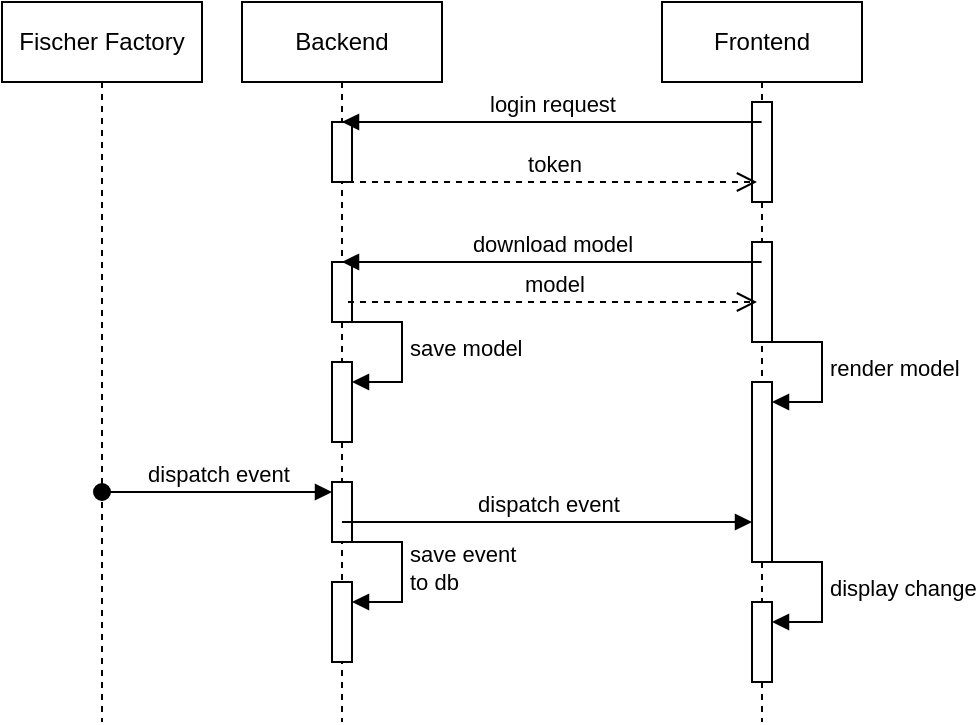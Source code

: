 <mxfile version="26.0.3">
  <diagram name="Page-1" id="3pjaYLa49gw-DZ4wt3lD">
    <mxGraphModel dx="913" dy="569" grid="1" gridSize="10" guides="1" tooltips="1" connect="1" arrows="1" fold="1" page="1" pageScale="1" pageWidth="850" pageHeight="1100" math="0" shadow="0">
      <root>
        <mxCell id="0" />
        <mxCell id="1" parent="0" />
        <mxCell id="37EWdNarcr3dAsQTlbb6-1" value="Fischer Factory" style="shape=umlLifeline;perimeter=lifelinePerimeter;whiteSpace=wrap;html=1;container=1;dropTarget=0;collapsible=0;recursiveResize=0;outlineConnect=0;portConstraint=eastwest;newEdgeStyle={&quot;curved&quot;:0,&quot;rounded&quot;:0};" vertex="1" parent="1">
          <mxGeometry x="150" y="130" width="100" height="360" as="geometry" />
        </mxCell>
        <mxCell id="37EWdNarcr3dAsQTlbb6-3" value="Backend" style="shape=umlLifeline;perimeter=lifelinePerimeter;whiteSpace=wrap;html=1;container=1;dropTarget=0;collapsible=0;recursiveResize=0;outlineConnect=0;portConstraint=eastwest;newEdgeStyle={&quot;curved&quot;:0,&quot;rounded&quot;:0};" vertex="1" parent="1">
          <mxGeometry x="270" y="130" width="100" height="360" as="geometry" />
        </mxCell>
        <mxCell id="37EWdNarcr3dAsQTlbb6-5" value="" style="html=1;points=[[0,0,0,0,5],[0,1,0,0,-5],[1,0,0,0,5],[1,1,0,0,-5]];perimeter=orthogonalPerimeter;outlineConnect=0;targetShapes=umlLifeline;portConstraint=eastwest;newEdgeStyle={&quot;curved&quot;:0,&quot;rounded&quot;:0};" vertex="1" parent="37EWdNarcr3dAsQTlbb6-3">
          <mxGeometry x="45" y="240" width="10" height="30" as="geometry" />
        </mxCell>
        <mxCell id="37EWdNarcr3dAsQTlbb6-7" value="" style="html=1;points=[[0,0,0,0,5],[0,1,0,0,-5],[1,0,0,0,5],[1,1,0,0,-5]];perimeter=orthogonalPerimeter;outlineConnect=0;targetShapes=umlLifeline;portConstraint=eastwest;newEdgeStyle={&quot;curved&quot;:0,&quot;rounded&quot;:0};" vertex="1" parent="37EWdNarcr3dAsQTlbb6-3">
          <mxGeometry x="45" y="290" width="10" height="40" as="geometry" />
        </mxCell>
        <mxCell id="37EWdNarcr3dAsQTlbb6-8" value="&lt;div&gt;save event&lt;/div&gt;&lt;div&gt;to db&lt;br&gt;&lt;/div&gt;" style="html=1;align=left;spacingLeft=2;endArrow=block;rounded=0;edgeStyle=orthogonalEdgeStyle;curved=0;rounded=0;" edge="1" target="37EWdNarcr3dAsQTlbb6-7" parent="37EWdNarcr3dAsQTlbb6-3">
          <mxGeometry relative="1" as="geometry">
            <mxPoint x="50" y="270" as="sourcePoint" />
            <Array as="points">
              <mxPoint x="80" y="300" />
            </Array>
          </mxGeometry>
        </mxCell>
        <mxCell id="37EWdNarcr3dAsQTlbb6-16" value="" style="html=1;points=[[0,0,0,0,5],[0,1,0,0,-5],[1,0,0,0,5],[1,1,0,0,-5]];perimeter=orthogonalPerimeter;outlineConnect=0;targetShapes=umlLifeline;portConstraint=eastwest;newEdgeStyle={&quot;curved&quot;:0,&quot;rounded&quot;:0};" vertex="1" parent="37EWdNarcr3dAsQTlbb6-3">
          <mxGeometry x="45" y="60" width="10" height="30" as="geometry" />
        </mxCell>
        <mxCell id="37EWdNarcr3dAsQTlbb6-20" value="" style="html=1;points=[[0,0,0,0,5],[0,1,0,0,-5],[1,0,0,0,5],[1,1,0,0,-5]];perimeter=orthogonalPerimeter;outlineConnect=0;targetShapes=umlLifeline;portConstraint=eastwest;newEdgeStyle={&quot;curved&quot;:0,&quot;rounded&quot;:0};" vertex="1" parent="37EWdNarcr3dAsQTlbb6-3">
          <mxGeometry x="45" y="130" width="10" height="30" as="geometry" />
        </mxCell>
        <mxCell id="37EWdNarcr3dAsQTlbb6-28" value="save model" style="html=1;align=left;spacingLeft=2;endArrow=block;rounded=0;edgeStyle=orthogonalEdgeStyle;curved=0;rounded=0;" edge="1" target="37EWdNarcr3dAsQTlbb6-27" parent="37EWdNarcr3dAsQTlbb6-3">
          <mxGeometry relative="1" as="geometry">
            <mxPoint x="50" y="160" as="sourcePoint" />
            <Array as="points">
              <mxPoint x="80" y="190" />
            </Array>
          </mxGeometry>
        </mxCell>
        <mxCell id="37EWdNarcr3dAsQTlbb6-27" value="" style="html=1;points=[[0,0,0,0,5],[0,1,0,0,-5],[1,0,0,0,5],[1,1,0,0,-5]];perimeter=orthogonalPerimeter;outlineConnect=0;targetShapes=umlLifeline;portConstraint=eastwest;newEdgeStyle={&quot;curved&quot;:0,&quot;rounded&quot;:0};" vertex="1" parent="37EWdNarcr3dAsQTlbb6-3">
          <mxGeometry x="45" y="180" width="10" height="40" as="geometry" />
        </mxCell>
        <mxCell id="37EWdNarcr3dAsQTlbb6-4" value="Frontend" style="shape=umlLifeline;perimeter=lifelinePerimeter;whiteSpace=wrap;html=1;container=1;dropTarget=0;collapsible=0;recursiveResize=0;outlineConnect=0;portConstraint=eastwest;newEdgeStyle={&quot;curved&quot;:0,&quot;rounded&quot;:0};" vertex="1" parent="1">
          <mxGeometry x="480" y="130" width="100" height="360" as="geometry" />
        </mxCell>
        <mxCell id="37EWdNarcr3dAsQTlbb6-12" value="" style="html=1;points=[[0,0,0,0,5],[0,1,0,0,-5],[1,0,0,0,5],[1,1,0,0,-5]];perimeter=orthogonalPerimeter;outlineConnect=0;targetShapes=umlLifeline;portConstraint=eastwest;newEdgeStyle={&quot;curved&quot;:0,&quot;rounded&quot;:0};" vertex="1" parent="37EWdNarcr3dAsQTlbb6-4">
          <mxGeometry x="45" y="300" width="10" height="40" as="geometry" />
        </mxCell>
        <mxCell id="37EWdNarcr3dAsQTlbb6-13" value="display change" style="html=1;align=left;spacingLeft=2;endArrow=block;rounded=0;edgeStyle=orthogonalEdgeStyle;curved=0;rounded=0;" edge="1" target="37EWdNarcr3dAsQTlbb6-12" parent="37EWdNarcr3dAsQTlbb6-4">
          <mxGeometry relative="1" as="geometry">
            <mxPoint x="50" y="280" as="sourcePoint" />
            <Array as="points">
              <mxPoint x="80" y="310" />
            </Array>
          </mxGeometry>
        </mxCell>
        <mxCell id="37EWdNarcr3dAsQTlbb6-15" value="" style="html=1;points=[[0,0,0,0,5],[0,1,0,0,-5],[1,0,0,0,5],[1,1,0,0,-5]];perimeter=orthogonalPerimeter;outlineConnect=0;targetShapes=umlLifeline;portConstraint=eastwest;newEdgeStyle={&quot;curved&quot;:0,&quot;rounded&quot;:0};" vertex="1" parent="37EWdNarcr3dAsQTlbb6-4">
          <mxGeometry x="45" y="50" width="10" height="50" as="geometry" />
        </mxCell>
        <mxCell id="37EWdNarcr3dAsQTlbb6-19" value="" style="html=1;points=[[0,0,0,0,5],[0,1,0,0,-5],[1,0,0,0,5],[1,1,0,0,-5]];perimeter=orthogonalPerimeter;outlineConnect=0;targetShapes=umlLifeline;portConstraint=eastwest;newEdgeStyle={&quot;curved&quot;:0,&quot;rounded&quot;:0};" vertex="1" parent="37EWdNarcr3dAsQTlbb6-4">
          <mxGeometry x="45" y="120" width="10" height="50" as="geometry" />
        </mxCell>
        <mxCell id="37EWdNarcr3dAsQTlbb6-25" value="" style="html=1;points=[[0,0,0,0,5],[0,1,0,0,-5],[1,0,0,0,5],[1,1,0,0,-5]];perimeter=orthogonalPerimeter;outlineConnect=0;targetShapes=umlLifeline;portConstraint=eastwest;newEdgeStyle={&quot;curved&quot;:0,&quot;rounded&quot;:0};" vertex="1" parent="37EWdNarcr3dAsQTlbb6-4">
          <mxGeometry x="45" y="190" width="10" height="90" as="geometry" />
        </mxCell>
        <mxCell id="37EWdNarcr3dAsQTlbb6-26" value="render model" style="html=1;align=left;spacingLeft=2;endArrow=block;rounded=0;edgeStyle=orthogonalEdgeStyle;curved=0;rounded=0;" edge="1" target="37EWdNarcr3dAsQTlbb6-25" parent="37EWdNarcr3dAsQTlbb6-4">
          <mxGeometry relative="1" as="geometry">
            <mxPoint x="50" y="170" as="sourcePoint" />
            <Array as="points">
              <mxPoint x="80" y="200" />
            </Array>
          </mxGeometry>
        </mxCell>
        <mxCell id="37EWdNarcr3dAsQTlbb6-6" value="dispatch event" style="html=1;verticalAlign=bottom;startArrow=oval;endArrow=block;startSize=8;curved=0;rounded=0;entryX=0;entryY=0;entryDx=0;entryDy=5;" edge="1" target="37EWdNarcr3dAsQTlbb6-5" parent="1" source="37EWdNarcr3dAsQTlbb6-1">
          <mxGeometry relative="1" as="geometry">
            <mxPoint x="200" y="380" as="sourcePoint" />
          </mxGeometry>
        </mxCell>
        <mxCell id="37EWdNarcr3dAsQTlbb6-11" value="dispatch event" style="html=1;verticalAlign=bottom;endArrow=block;curved=0;rounded=0;" edge="1" parent="1">
          <mxGeometry width="80" relative="1" as="geometry">
            <mxPoint x="320" y="390" as="sourcePoint" />
            <mxPoint x="525.0" y="390" as="targetPoint" />
          </mxGeometry>
        </mxCell>
        <mxCell id="37EWdNarcr3dAsQTlbb6-17" value="login request" style="html=1;verticalAlign=bottom;endArrow=block;curved=0;rounded=0;" edge="1" parent="1">
          <mxGeometry width="80" relative="1" as="geometry">
            <mxPoint x="529.8" y="190" as="sourcePoint" />
            <mxPoint x="320.0" y="190" as="targetPoint" />
          </mxGeometry>
        </mxCell>
        <mxCell id="37EWdNarcr3dAsQTlbb6-18" value="token" style="html=1;verticalAlign=bottom;endArrow=open;dashed=1;endSize=8;curved=0;rounded=0;" edge="1" parent="1">
          <mxGeometry relative="1" as="geometry">
            <mxPoint x="323" y="220" as="sourcePoint" />
            <mxPoint x="527.5" y="220" as="targetPoint" />
          </mxGeometry>
        </mxCell>
        <mxCell id="37EWdNarcr3dAsQTlbb6-21" value="download model" style="html=1;verticalAlign=bottom;endArrow=block;curved=0;rounded=0;" edge="1" parent="1">
          <mxGeometry width="80" relative="1" as="geometry">
            <mxPoint x="529.8" y="260" as="sourcePoint" />
            <mxPoint x="320.0" y="260" as="targetPoint" />
          </mxGeometry>
        </mxCell>
        <mxCell id="37EWdNarcr3dAsQTlbb6-22" value="model" style="html=1;verticalAlign=bottom;endArrow=open;dashed=1;endSize=8;curved=0;rounded=0;" edge="1" parent="1">
          <mxGeometry relative="1" as="geometry">
            <mxPoint x="323" y="280" as="sourcePoint" />
            <mxPoint x="527.5" y="280" as="targetPoint" />
          </mxGeometry>
        </mxCell>
      </root>
    </mxGraphModel>
  </diagram>
</mxfile>
